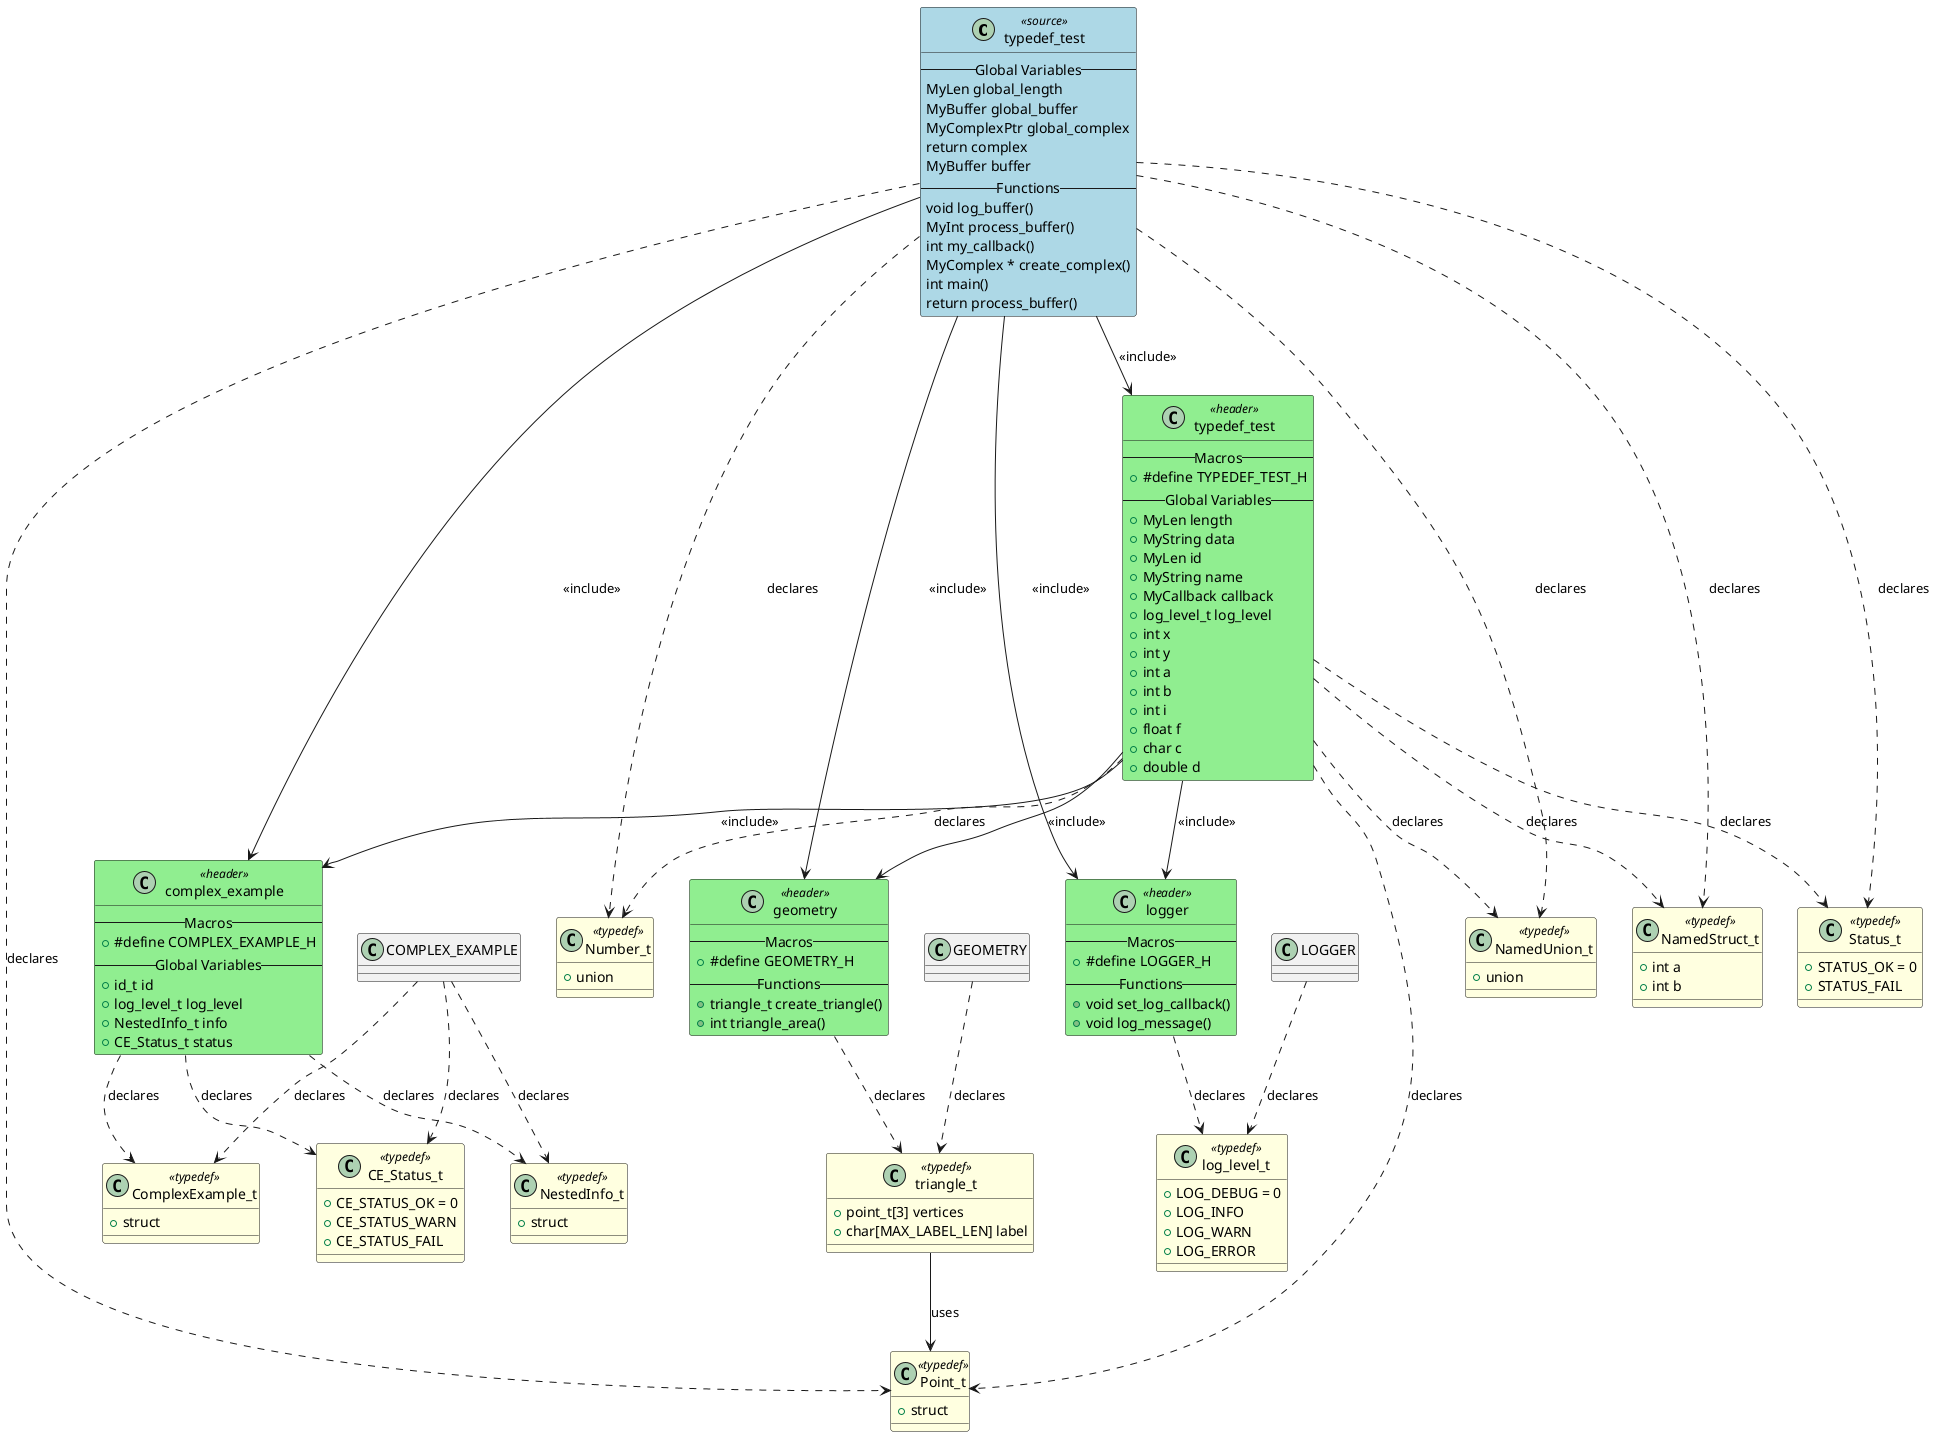 @startuml typedef_test

class "typedef_test" as TYPEDEF_TEST <<source>> #LightBlue
{
    -- Global Variables --
    MyLen global_length
    MyBuffer global_buffer
    MyComplexPtr global_complex
    return complex
    MyBuffer buffer
    -- Functions --
    void log_buffer()
    MyInt process_buffer()
    int my_callback()
    MyComplex * create_complex()
    int main()
    return process_buffer()
}

class "typedef_test" as HEADER_TYPEDEF_TEST <<header>> #LightGreen
{
    -- Macros --
    + #define TYPEDEF_TEST_H
    -- Global Variables --
    + MyLen length
    + MyString data
    + MyLen id
    + MyString name
    + MyCallback callback
    + log_level_t log_level
    + int x
    + int y
    + int a
    + int b
    + int i
    + float f
    + char c
    + double d
}

class "complex_example" as HEADER_COMPLEX_EXAMPLE <<header>> #LightGreen
{
    -- Macros --
    + #define COMPLEX_EXAMPLE_H
    -- Global Variables --
    + id_t id
    + log_level_t log_level
    + NestedInfo_t info
    + CE_Status_t status
}

class "geometry" as HEADER_GEOMETRY <<header>> #LightGreen
{
    -- Macros --
    + #define GEOMETRY_H
    -- Functions --
    + triangle_t create_triangle()
    + int triangle_area()
}

class "logger" as HEADER_LOGGER <<header>> #LightGreen
{
    -- Macros --
    + #define LOGGER_H
    -- Functions --
    + void set_log_callback()
    + void log_message()
}

class "Status_t" as TYPEDEF_STATUS_T <<typedef>> #LightYellow
{
    + STATUS_OK = 0
    + STATUS_FAIL
}

class "Point_t" as TYPEDEF_POINT_T <<typedef>> #LightYellow
{
    + struct
}

class "NamedStruct_t" as TYPEDEF_NAMEDSTRUCT_T <<typedef>> #LightYellow
{
    + int a
    + int b
}

class "Number_t" as TYPEDEF_NUMBER_T <<typedef>> #LightYellow
{
    + union
}

class "NamedUnion_t" as TYPEDEF_NAMEDUNION_T <<typedef>> #LightYellow
{
    + union
}

class "NestedInfo_t" as TYPEDEF_NESTEDINFO_T <<typedef>> #LightYellow
{
    + struct
}

class "CE_Status_t" as TYPEDEF_CE_STATUS_T <<typedef>> #LightYellow
{
    + CE_STATUS_OK = 0
    + CE_STATUS_WARN
    + CE_STATUS_FAIL
}

class "ComplexExample_t" as TYPEDEF_COMPLEXEXAMPLE_T <<typedef>> #LightYellow
{
    + struct
}

class "triangle_t" as TYPEDEF_TRIANGLE_T <<typedef>> #LightYellow
{
    + point_t[3] vertices
    + char[MAX_LABEL_LEN] label
}

class "log_level_t" as TYPEDEF_LOG_LEVEL_T <<typedef>> #LightYellow
{
    + LOG_DEBUG = 0
    + LOG_INFO
    + LOG_WARN
    + LOG_ERROR
}

TYPEDEF_TEST --> HEADER_TYPEDEF_TEST : <<include>>
TYPEDEF_TEST --> HEADER_COMPLEX_EXAMPLE : <<include>>
TYPEDEF_TEST --> HEADER_GEOMETRY : <<include>>
TYPEDEF_TEST --> HEADER_LOGGER : <<include>>
HEADER_TYPEDEF_TEST --> HEADER_COMPLEX_EXAMPLE : <<include>>
HEADER_TYPEDEF_TEST --> HEADER_GEOMETRY : <<include>>
HEADER_TYPEDEF_TEST --> HEADER_LOGGER : <<include>>
TYPEDEF_TEST ..> TYPEDEF_STATUS_T : declares
HEADER_TYPEDEF_TEST ..> TYPEDEF_STATUS_T : declares
TYPEDEF_TEST ..> TYPEDEF_POINT_T : declares
HEADER_TYPEDEF_TEST ..> TYPEDEF_POINT_T : declares
TYPEDEF_TEST ..> TYPEDEF_NAMEDSTRUCT_T : declares
HEADER_TYPEDEF_TEST ..> TYPEDEF_NAMEDSTRUCT_T : declares
TYPEDEF_TEST ..> TYPEDEF_NUMBER_T : declares
HEADER_TYPEDEF_TEST ..> TYPEDEF_NUMBER_T : declares
TYPEDEF_TEST ..> TYPEDEF_NAMEDUNION_T : declares
HEADER_TYPEDEF_TEST ..> TYPEDEF_NAMEDUNION_T : declares
COMPLEX_EXAMPLE ..> TYPEDEF_NESTEDINFO_T : declares
HEADER_COMPLEX_EXAMPLE ..> TYPEDEF_NESTEDINFO_T : declares
COMPLEX_EXAMPLE ..> TYPEDEF_CE_STATUS_T : declares
HEADER_COMPLEX_EXAMPLE ..> TYPEDEF_CE_STATUS_T : declares
COMPLEX_EXAMPLE ..> TYPEDEF_COMPLEXEXAMPLE_T : declares
HEADER_COMPLEX_EXAMPLE ..> TYPEDEF_COMPLEXEXAMPLE_T : declares
GEOMETRY ..> TYPEDEF_TRIANGLE_T : declares
HEADER_GEOMETRY ..> TYPEDEF_TRIANGLE_T : declares
TYPEDEF_TRIANGLE_T --> TYPEDEF_POINT_T : uses
LOGGER ..> TYPEDEF_LOG_LEVEL_T : declares
HEADER_LOGGER ..> TYPEDEF_LOG_LEVEL_T : declares

@enduml